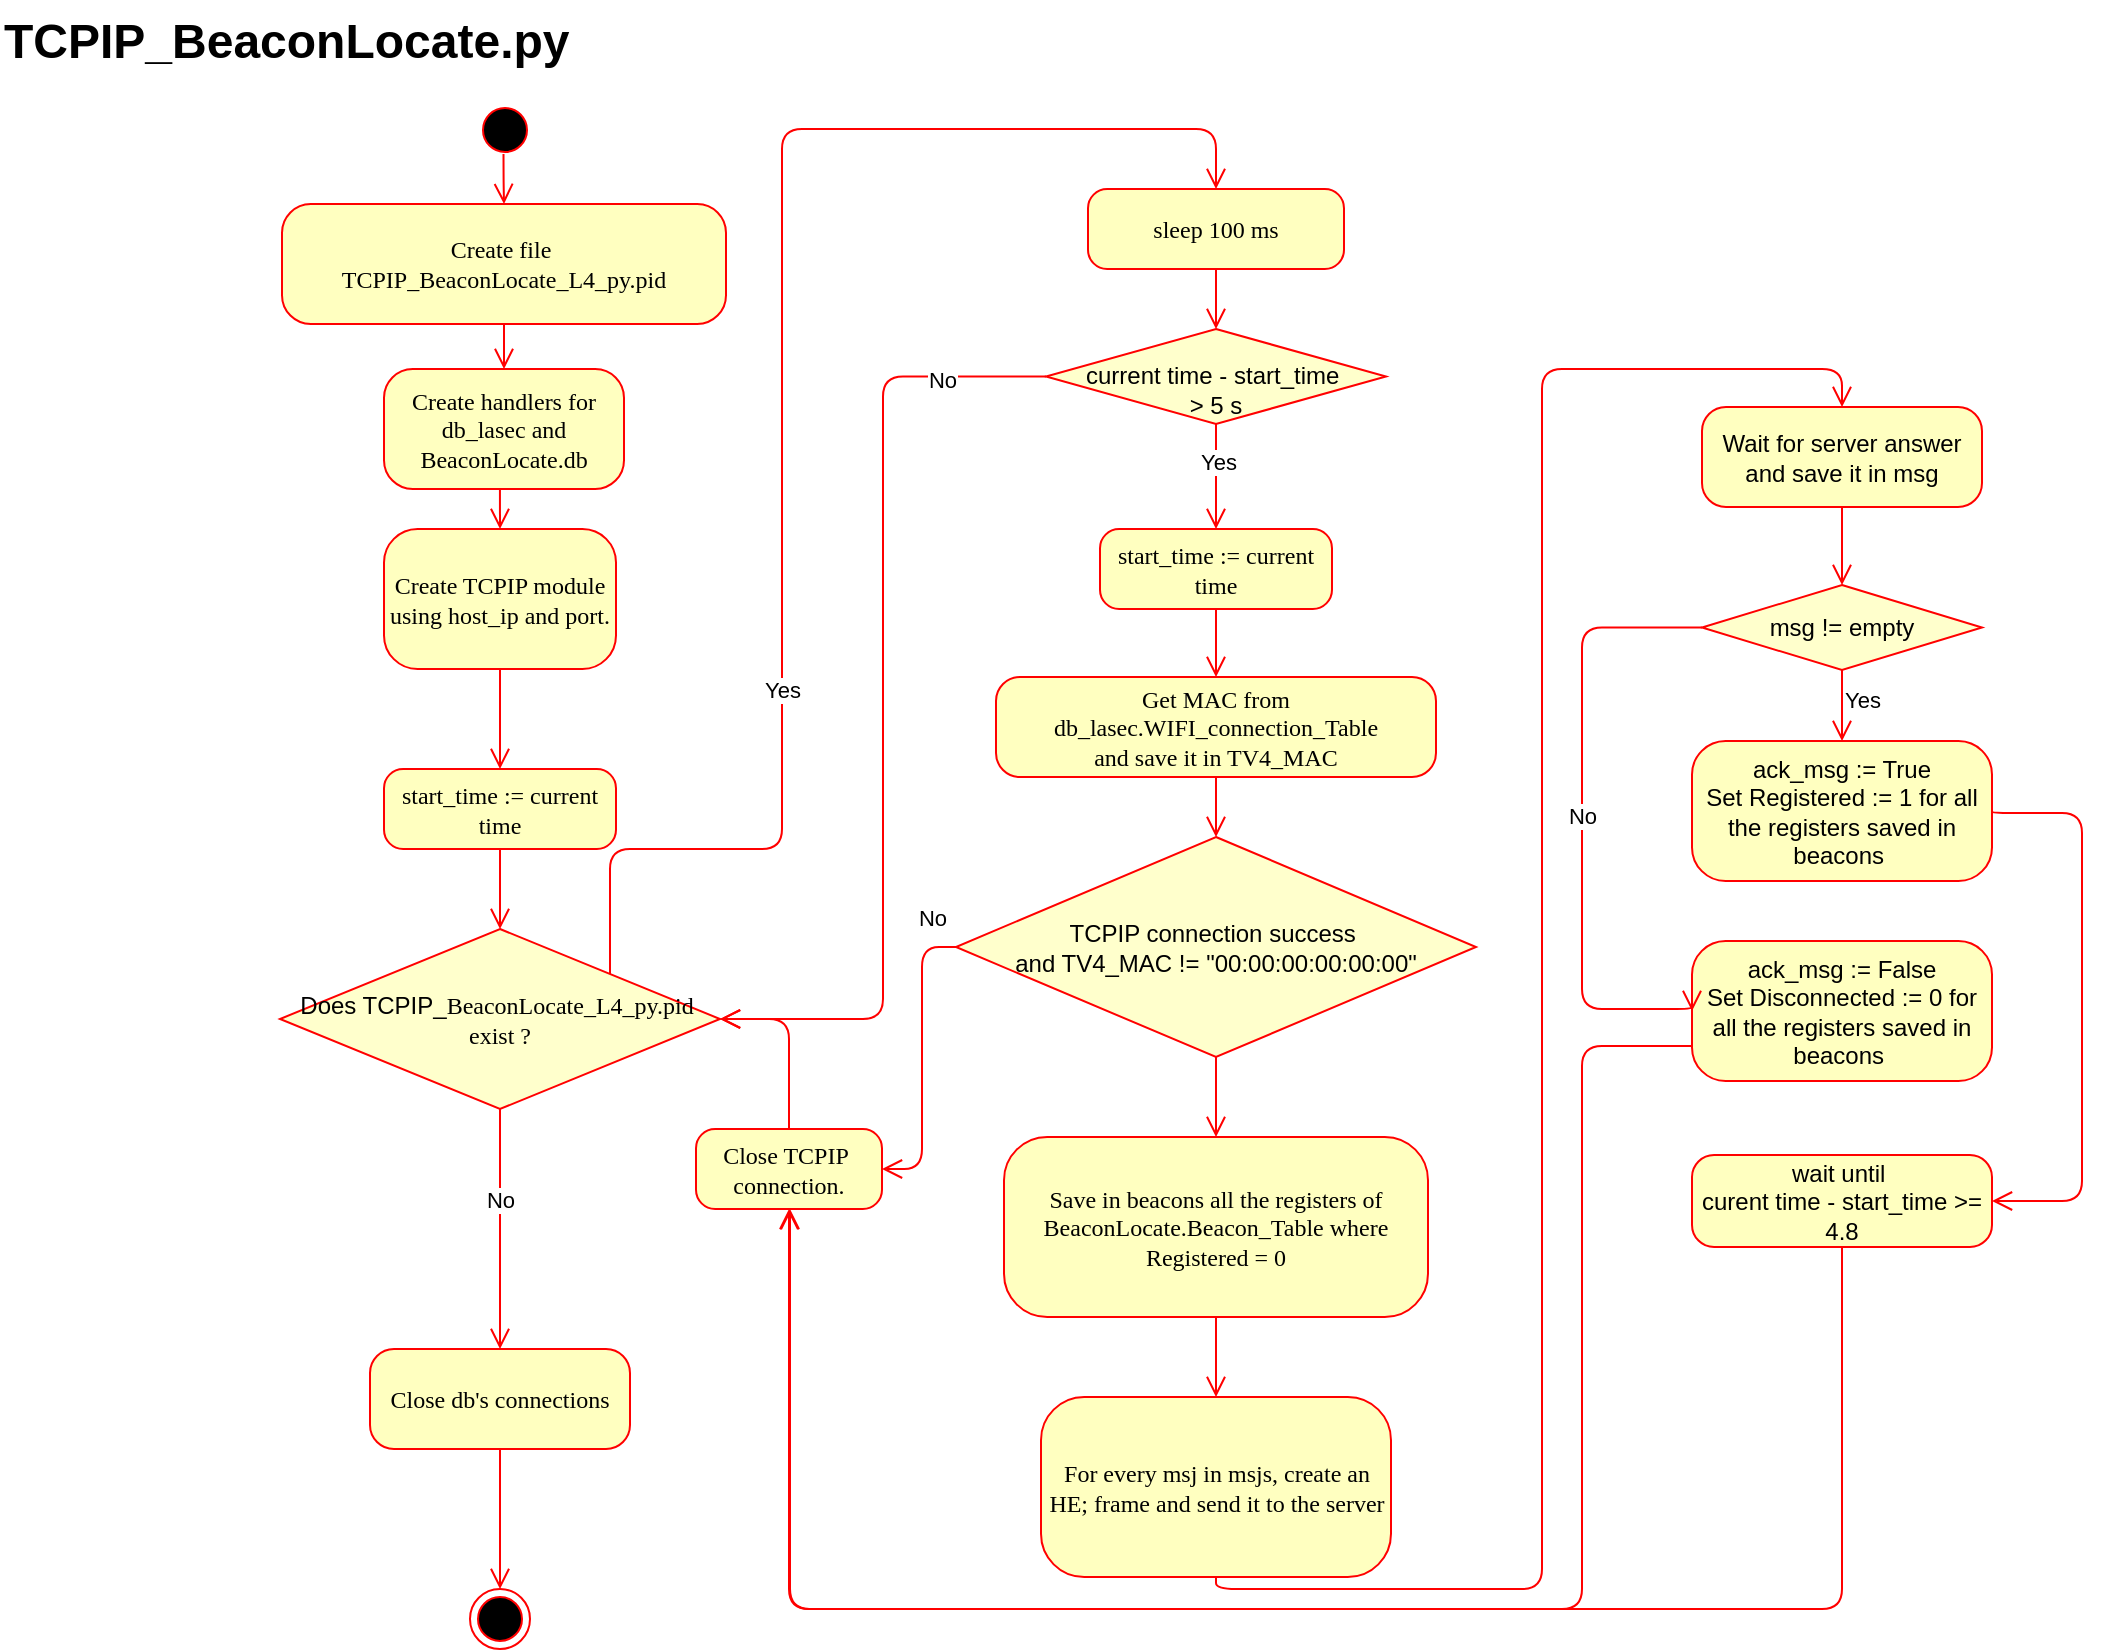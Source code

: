 <mxfile version="28.1.0">
  <diagram name="Page-1" id="58cdce13-f638-feb5-8d6f-7d28b1aa9fa0">
    <mxGraphModel dx="1134" dy="537" grid="1" gridSize="10" guides="1" tooltips="1" connect="1" arrows="1" fold="1" page="1" pageScale="1" pageWidth="1100" pageHeight="850" background="none" math="0" shadow="0">
      <root>
        <mxCell id="0" />
        <mxCell id="1" parent="0" />
        <mxCell id="382b91b5511bd0f7-1" value="" style="ellipse;html=1;shape=startState;fillColor=#000000;strokeColor=#ff0000;rounded=1;shadow=0;comic=0;labelBackgroundColor=none;fontFamily=Verdana;fontSize=12;fontColor=#000000;align=center;direction=south;" parent="1" vertex="1">
          <mxGeometry x="237.5" y="50" width="30" height="30" as="geometry" />
        </mxCell>
        <mxCell id="382b91b5511bd0f7-6" value="Create handlers for db_lasec and BeaconLocate.db" style="rounded=1;whiteSpace=wrap;html=1;arcSize=24;fillColor=#ffffc0;strokeColor=#FF0000;shadow=0;comic=0;labelBackgroundColor=none;fontFamily=Verdana;fontSize=12;fontColor=#000000;align=center;" parent="1" vertex="1">
          <mxGeometry x="192" y="184.5" width="120" height="60" as="geometry" />
        </mxCell>
        <mxCell id="-b5_aeEiTCpsvocbng9k-2" value="Create file&amp;nbsp;&lt;div&gt;TCPIP_BeaconLocate_L4_py.pid&lt;/div&gt;" style="rounded=1;whiteSpace=wrap;html=1;arcSize=24;fillColor=#ffffc0;strokeColor=#ff0000;shadow=0;comic=0;labelBackgroundColor=none;fontFamily=Verdana;fontSize=12;fontColor=#000000;align=center;" parent="1" vertex="1">
          <mxGeometry x="141" y="102" width="222" height="60" as="geometry" />
        </mxCell>
        <mxCell id="-b5_aeEiTCpsvocbng9k-25" value="&lt;h1 style=&quot;margin-top: 0px;&quot;&gt;TCPIP_BeaconLocate.py&lt;/h1&gt;" style="text;html=1;whiteSpace=wrap;overflow=hidden;rounded=0;" parent="1" vertex="1">
          <mxGeometry width="320" height="50" as="geometry" />
        </mxCell>
        <mxCell id="FOoScroTNqUPBx7kzsJf-8" style="edgeStyle=orthogonalEdgeStyle;html=1;labelBackgroundColor=none;endArrow=open;endSize=8;strokeColor=#ff0000;fontFamily=Verdana;fontSize=12;align=left;exitX=0.902;exitY=0.525;exitDx=0;exitDy=0;entryX=0.5;entryY=0;entryDx=0;entryDy=0;exitPerimeter=0;" parent="1" source="382b91b5511bd0f7-1" target="-b5_aeEiTCpsvocbng9k-2" edge="1">
          <mxGeometry relative="1" as="geometry">
            <mxPoint x="250.39" y="80" as="sourcePoint" />
            <mxPoint x="250.39" y="118" as="targetPoint" />
          </mxGeometry>
        </mxCell>
        <mxCell id="FOoScroTNqUPBx7kzsJf-9" style="edgeStyle=orthogonalEdgeStyle;html=1;labelBackgroundColor=none;endArrow=open;endSize=8;strokeColor=#ff0000;fontFamily=Verdana;fontSize=12;align=left;exitX=0.5;exitY=1;exitDx=0;exitDy=0;entryX=0.5;entryY=0;entryDx=0;entryDy=0;" parent="1" source="-b5_aeEiTCpsvocbng9k-2" target="382b91b5511bd0f7-6" edge="1">
          <mxGeometry relative="1" as="geometry">
            <mxPoint x="317.5" y="207" as="sourcePoint" />
            <mxPoint x="317.5" y="245" as="targetPoint" />
          </mxGeometry>
        </mxCell>
        <mxCell id="FOoScroTNqUPBx7kzsJf-10" value="Create TCPIP module using host_ip and port." style="rounded=1;whiteSpace=wrap;html=1;arcSize=24;fillColor=#ffffc0;strokeColor=#FF0000;shadow=0;comic=0;labelBackgroundColor=none;fontFamily=Verdana;fontSize=12;fontColor=#000000;align=center;" parent="1" vertex="1">
          <mxGeometry x="192" y="264.5" width="116" height="70" as="geometry" />
        </mxCell>
        <mxCell id="FOoScroTNqUPBx7kzsJf-12" style="edgeStyle=orthogonalEdgeStyle;html=1;labelBackgroundColor=none;endArrow=open;endSize=8;strokeColor=#ff0000;fontFamily=Verdana;fontSize=12;align=left;exitX=0.483;exitY=0.996;exitDx=0;exitDy=0;entryX=0.5;entryY=0;entryDx=0;entryDy=0;exitPerimeter=0;" parent="1" source="382b91b5511bd0f7-6" target="FOoScroTNqUPBx7kzsJf-10" edge="1">
          <mxGeometry relative="1" as="geometry">
            <mxPoint x="249.86" y="290" as="sourcePoint" />
            <mxPoint x="249.86" y="330" as="targetPoint" />
          </mxGeometry>
        </mxCell>
        <mxCell id="FOoScroTNqUPBx7kzsJf-13" style="edgeStyle=orthogonalEdgeStyle;html=1;labelBackgroundColor=none;endArrow=open;endSize=8;strokeColor=#ff0000;fontFamily=Verdana;fontSize=12;align=left;exitX=0.5;exitY=1;exitDx=0;exitDy=0;entryX=0.5;entryY=0;entryDx=0;entryDy=0;" parent="1" source="FOoScroTNqUPBx7kzsJf-10" target="dgmD3xeiYTGedOPiwkHP-36" edge="1">
          <mxGeometry relative="1" as="geometry">
            <mxPoint x="249" y="400" as="sourcePoint" />
            <mxPoint x="250.0" y="364.5" as="targetPoint" />
          </mxGeometry>
        </mxCell>
        <mxCell id="dgmD3xeiYTGedOPiwkHP-1" value="&lt;div&gt;&lt;span style=&quot;background-color: transparent; color: light-dark(rgb(0, 0, 0), rgb(255, 255, 255));&quot;&gt;Does TCPIP_&lt;/span&gt;&lt;span style=&quot;background-color: transparent; color: light-dark(rgb(0, 0, 0), rgb(255, 255, 255)); font-family: Verdana;&quot;&gt;BeaconLocate_L4_py&lt;/span&gt;&lt;span style=&quot;background-color: transparent; color: light-dark(rgb(0, 0, 0), rgb(255, 255, 255)); font-family: Verdana;&quot;&gt;.pid&lt;/span&gt;&lt;span style=&quot;background-color: transparent; color: light-dark(rgb(0, 0, 0), rgb(255, 255, 255)); font-family: Verdana;&quot;&gt;&amp;nbsp;&lt;/span&gt;&lt;/div&gt;&lt;div&gt;&lt;span style=&quot;font-family: Verdana;&quot;&gt;exist ?&lt;/span&gt;&lt;/div&gt;" style="rhombus;whiteSpace=wrap;html=1;fillColor=#FFFFCC;strokeColor=#FF0000;" parent="1" vertex="1">
          <mxGeometry x="140" y="464.5" width="220" height="90" as="geometry" />
        </mxCell>
        <mxCell id="dgmD3xeiYTGedOPiwkHP-4" value="Close db&#39;s connections" style="rounded=1;whiteSpace=wrap;html=1;arcSize=24;fillColor=#ffffc0;strokeColor=#ff0000;shadow=0;comic=0;labelBackgroundColor=none;fontFamily=Verdana;fontSize=12;fontColor=#000000;align=center;" parent="1" vertex="1">
          <mxGeometry x="185" y="674.5" width="130" height="50" as="geometry" />
        </mxCell>
        <mxCell id="dgmD3xeiYTGedOPiwkHP-6" style="edgeStyle=orthogonalEdgeStyle;html=1;labelBackgroundColor=none;endArrow=open;endSize=8;strokeColor=#ff0000;fontFamily=Verdana;fontSize=12;align=left;exitX=0.5;exitY=1;exitDx=0;exitDy=0;entryX=0.5;entryY=0;entryDx=0;entryDy=0;" parent="1" source="dgmD3xeiYTGedOPiwkHP-1" target="dgmD3xeiYTGedOPiwkHP-4" edge="1">
          <mxGeometry relative="1" as="geometry">
            <mxPoint x="360" y="643.5" as="sourcePoint" />
            <mxPoint x="360" y="679.5" as="targetPoint" />
            <Array as="points">
              <mxPoint x="250" y="624.5" />
              <mxPoint x="250" y="624.5" />
            </Array>
          </mxGeometry>
        </mxCell>
        <mxCell id="dgmD3xeiYTGedOPiwkHP-11" value="No" style="edgeLabel;html=1;align=center;verticalAlign=middle;resizable=0;points=[];" parent="dgmD3xeiYTGedOPiwkHP-6" vertex="1" connectable="0">
          <mxGeometry x="-0.187" relative="1" as="geometry">
            <mxPoint y="-4" as="offset" />
          </mxGeometry>
        </mxCell>
        <mxCell id="dgmD3xeiYTGedOPiwkHP-7" style="edgeStyle=orthogonalEdgeStyle;html=1;labelBackgroundColor=none;endArrow=open;endSize=8;strokeColor=#ff0000;fontFamily=Verdana;fontSize=12;align=left;exitX=0.5;exitY=1;exitDx=0;exitDy=0;entryX=0.5;entryY=0;entryDx=0;entryDy=0;" parent="1" source="dgmD3xeiYTGedOPiwkHP-4" target="dgmD3xeiYTGedOPiwkHP-9" edge="1">
          <mxGeometry relative="1" as="geometry">
            <mxPoint x="252" y="704.5" as="sourcePoint" />
            <mxPoint x="250" y="714.5" as="targetPoint" />
            <Array as="points">
              <mxPoint x="250" y="774.5" />
              <mxPoint x="250" y="774.5" />
            </Array>
          </mxGeometry>
        </mxCell>
        <mxCell id="dgmD3xeiYTGedOPiwkHP-9" value="" style="ellipse;html=1;shape=endState;fillColor=#000000;strokeColor=#ff0000;rounded=1;shadow=0;comic=0;labelBackgroundColor=none;fontFamily=Verdana;fontSize=12;fontColor=#000000;align=center;" parent="1" vertex="1">
          <mxGeometry x="235" y="794.5" width="30" height="30" as="geometry" />
        </mxCell>
        <mxCell id="dgmD3xeiYTGedOPiwkHP-12" value="Save in beacons all the registers of BeaconLocate.Beacon_Table where Registered = 0" style="rounded=1;whiteSpace=wrap;html=1;arcSize=24;fillColor=#ffffc0;strokeColor=#ff0000;shadow=0;comic=0;labelBackgroundColor=none;fontFamily=Verdana;fontSize=12;fontColor=#000000;align=center;" parent="1" vertex="1">
          <mxGeometry x="502" y="568.5" width="212" height="90" as="geometry" />
        </mxCell>
        <mxCell id="dgmD3xeiYTGedOPiwkHP-14" style="edgeStyle=orthogonalEdgeStyle;html=1;labelBackgroundColor=none;endArrow=open;endSize=8;strokeColor=#ff0000;fontFamily=Verdana;fontSize=12;align=left;entryX=0.5;entryY=0;entryDx=0;entryDy=0;exitX=1;exitY=0;exitDx=0;exitDy=0;" parent="1" source="dgmD3xeiYTGedOPiwkHP-1" target="EhQeAvUy5RUSxD8RvWDa-1" edge="1">
          <mxGeometry relative="1" as="geometry">
            <mxPoint x="361" y="571.5" as="sourcePoint" />
            <mxPoint x="531" y="520.5" as="targetPoint" />
            <Array as="points">
              <mxPoint x="305" y="424.5" />
              <mxPoint x="391" y="424.5" />
              <mxPoint x="391" y="64.5" />
              <mxPoint x="608" y="64.5" />
            </Array>
          </mxGeometry>
        </mxCell>
        <mxCell id="dgmD3xeiYTGedOPiwkHP-15" value="Yes" style="edgeLabel;html=1;align=center;verticalAlign=middle;resizable=0;points=[];" parent="dgmD3xeiYTGedOPiwkHP-14" vertex="1" connectable="0">
          <mxGeometry x="-0.069" y="3" relative="1" as="geometry">
            <mxPoint x="3" y="123" as="offset" />
          </mxGeometry>
        </mxCell>
        <mxCell id="dgmD3xeiYTGedOPiwkHP-17" style="edgeStyle=orthogonalEdgeStyle;html=1;labelBackgroundColor=none;endArrow=open;endSize=8;strokeColor=#ff0000;fontFamily=Verdana;fontSize=12;align=left;exitX=0.5;exitY=1;exitDx=0;exitDy=0;entryX=0.5;entryY=0;entryDx=0;entryDy=0;" parent="1" source="dgmD3xeiYTGedOPiwkHP-12" target="dgmD3xeiYTGedOPiwkHP-45" edge="1">
          <mxGeometry relative="1" as="geometry">
            <mxPoint x="621.48" y="573" as="sourcePoint" />
            <mxPoint x="601" y="614.5" as="targetPoint" />
          </mxGeometry>
        </mxCell>
        <mxCell id="dgmD3xeiYTGedOPiwkHP-36" value="start_time := current time" style="rounded=1;whiteSpace=wrap;html=1;arcSize=24;fillColor=#ffffc0;strokeColor=#FF0000;shadow=0;comic=0;labelBackgroundColor=none;fontFamily=Verdana;fontSize=12;fontColor=#000000;align=center;" parent="1" vertex="1">
          <mxGeometry x="192" y="384.5" width="116" height="40" as="geometry" />
        </mxCell>
        <mxCell id="dgmD3xeiYTGedOPiwkHP-38" style="edgeStyle=orthogonalEdgeStyle;html=1;labelBackgroundColor=none;endArrow=open;endSize=8;strokeColor=#ff0000;fontFamily=Verdana;fontSize=12;align=left;exitX=0.5;exitY=1;exitDx=0;exitDy=0;entryX=0.5;entryY=0;entryDx=0;entryDy=0;" parent="1" source="dgmD3xeiYTGedOPiwkHP-36" target="dgmD3xeiYTGedOPiwkHP-1" edge="1">
          <mxGeometry relative="1" as="geometry">
            <mxPoint x="344" y="506.5" as="sourcePoint" />
            <mxPoint x="344" y="536.5" as="targetPoint" />
            <Array as="points">
              <mxPoint x="250" y="464.5" />
            </Array>
          </mxGeometry>
        </mxCell>
        <mxCell id="dgmD3xeiYTGedOPiwkHP-45" value="For every msj in msjs, create an HE; frame and send it to the server" style="rounded=1;whiteSpace=wrap;html=1;arcSize=24;fillColor=#ffffc0;strokeColor=#ff0000;shadow=0;comic=0;labelBackgroundColor=none;fontFamily=Verdana;fontSize=12;fontColor=#000000;align=center;" parent="1" vertex="1">
          <mxGeometry x="520.5" y="698.5" width="175" height="90" as="geometry" />
        </mxCell>
        <mxCell id="dgmD3xeiYTGedOPiwkHP-46" style="edgeStyle=orthogonalEdgeStyle;html=1;labelBackgroundColor=none;endArrow=open;endSize=8;strokeColor=#ff0000;fontFamily=Verdana;fontSize=12;align=left;exitX=0.5;exitY=1;exitDx=0;exitDy=0;entryX=0.5;entryY=0;entryDx=0;entryDy=0;" parent="1" source="EhQeAvUy5RUSxD8RvWDa-9" target="dgmD3xeiYTGedOPiwkHP-12" edge="1">
          <mxGeometry relative="1" as="geometry">
            <mxPoint x="1002" y="507.5" as="sourcePoint" />
            <mxPoint x="1042" y="843" as="targetPoint" />
            <Array as="points">
              <mxPoint x="608" y="454.5" />
              <mxPoint x="608" y="454.5" />
            </Array>
          </mxGeometry>
        </mxCell>
        <mxCell id="dgmD3xeiYTGedOPiwkHP-48" value="Yes" style="edgeLabel;html=1;align=center;verticalAlign=middle;resizable=0;points=[];" parent="dgmD3xeiYTGedOPiwkHP-46" vertex="1" connectable="0">
          <mxGeometry x="-0.225" y="-1" relative="1" as="geometry">
            <mxPoint x="12" y="-1" as="offset" />
          </mxGeometry>
        </mxCell>
        <mxCell id="EhQeAvUy5RUSxD8RvWDa-1" value="sleep 100 ms" style="rounded=1;whiteSpace=wrap;html=1;arcSize=24;fillColor=#ffffc0;strokeColor=#ff0000;shadow=0;comic=0;labelBackgroundColor=none;fontFamily=Verdana;fontSize=12;fontColor=#000000;align=center;" parent="1" vertex="1">
          <mxGeometry x="544" y="94.5" width="128" height="40" as="geometry" />
        </mxCell>
        <mxCell id="EhQeAvUy5RUSxD8RvWDa-2" value="&lt;div&gt;&lt;br&gt;&lt;/div&gt;&lt;div&gt;current time - start_time&amp;nbsp;&lt;/div&gt;&lt;div&gt;&amp;gt; 5 s&lt;/div&gt;" style="rhombus;whiteSpace=wrap;html=1;fillColor=#FFFFCC;strokeColor=#FF0000;" parent="1" vertex="1">
          <mxGeometry x="523" y="164.5" width="170" height="47.5" as="geometry" />
        </mxCell>
        <mxCell id="EhQeAvUy5RUSxD8RvWDa-3" style="edgeStyle=orthogonalEdgeStyle;html=1;labelBackgroundColor=none;endArrow=open;endSize=8;strokeColor=#ff0000;fontFamily=Verdana;fontSize=12;align=left;exitX=0.5;exitY=1;exitDx=0;exitDy=0;entryX=0.5;entryY=0;entryDx=0;entryDy=0;" parent="1" source="EhQeAvUy5RUSxD8RvWDa-1" target="EhQeAvUy5RUSxD8RvWDa-2" edge="1">
          <mxGeometry relative="1" as="geometry">
            <mxPoint x="701" y="204.5" as="sourcePoint" />
            <mxPoint x="608" y="164.5" as="targetPoint" />
          </mxGeometry>
        </mxCell>
        <mxCell id="EhQeAvUy5RUSxD8RvWDa-4" value="Get MAC from db_lasec.WIFI_connection_Table&lt;div&gt;and save it in TV4_MAC&lt;/div&gt;" style="rounded=1;whiteSpace=wrap;html=1;arcSize=24;fillColor=#ffffc0;strokeColor=#ff0000;shadow=0;comic=0;labelBackgroundColor=none;fontFamily=Verdana;fontSize=12;fontColor=#000000;align=center;" parent="1" vertex="1">
          <mxGeometry x="498" y="338.5" width="220" height="50" as="geometry" />
        </mxCell>
        <mxCell id="EhQeAvUy5RUSxD8RvWDa-5" style="edgeStyle=orthogonalEdgeStyle;html=1;labelBackgroundColor=none;endArrow=open;endSize=8;strokeColor=#ff0000;fontFamily=Verdana;fontSize=12;align=left;exitX=0.5;exitY=1;exitDx=0;exitDy=0;entryX=0.5;entryY=0;entryDx=0;entryDy=0;" parent="1" source="EhQeAvUy5RUSxD8RvWDa-2" target="EhQeAvUy5RUSxD8RvWDa-31" edge="1">
          <mxGeometry relative="1" as="geometry">
            <mxPoint x="651" y="164.5" as="sourcePoint" />
            <mxPoint x="651" y="194.5" as="targetPoint" />
          </mxGeometry>
        </mxCell>
        <mxCell id="EhQeAvUy5RUSxD8RvWDa-6" value="Yes" style="edgeLabel;html=1;align=center;verticalAlign=middle;resizable=0;points=[];" parent="EhQeAvUy5RUSxD8RvWDa-5" vertex="1" connectable="0">
          <mxGeometry x="-0.3" y="1" relative="1" as="geometry">
            <mxPoint as="offset" />
          </mxGeometry>
        </mxCell>
        <mxCell id="EhQeAvUy5RUSxD8RvWDa-7" style="edgeStyle=orthogonalEdgeStyle;html=1;labelBackgroundColor=none;endArrow=open;endSize=8;strokeColor=#ff0000;fontFamily=Verdana;fontSize=12;align=left;exitX=0;exitY=0.5;exitDx=0;exitDy=0;entryX=1;entryY=0.5;entryDx=0;entryDy=0;" parent="1" source="EhQeAvUy5RUSxD8RvWDa-2" target="dgmD3xeiYTGedOPiwkHP-1" edge="1">
          <mxGeometry relative="1" as="geometry">
            <mxPoint x="451" y="304.5" as="sourcePoint" />
            <mxPoint x="451" y="334.5" as="targetPoint" />
          </mxGeometry>
        </mxCell>
        <mxCell id="EhQeAvUy5RUSxD8RvWDa-8" value="No" style="edgeLabel;html=1;align=center;verticalAlign=middle;resizable=0;points=[];" parent="EhQeAvUy5RUSxD8RvWDa-7" vertex="1" connectable="0">
          <mxGeometry x="-0.785" y="1" relative="1" as="geometry">
            <mxPoint as="offset" />
          </mxGeometry>
        </mxCell>
        <mxCell id="EhQeAvUy5RUSxD8RvWDa-9" value="&lt;div&gt;&lt;span style=&quot;background-color: transparent; color: light-dark(rgb(0, 0, 0), rgb(255, 255, 255));&quot;&gt;TCPIP connection success&amp;nbsp;&lt;/span&gt;&lt;/div&gt;&lt;div&gt;&lt;span style=&quot;background-color: transparent; color: light-dark(rgb(0, 0, 0), rgb(255, 255, 255));&quot;&gt;and TV4_MAC != &quot;00:00:00:00:00:00&quot;&lt;/span&gt;&lt;/div&gt;" style="rhombus;whiteSpace=wrap;html=1;fillColor=#FFFFCC;strokeColor=#FF0000;" parent="1" vertex="1">
          <mxGeometry x="478" y="418.5" width="260" height="110" as="geometry" />
        </mxCell>
        <mxCell id="EhQeAvUy5RUSxD8RvWDa-11" style="edgeStyle=orthogonalEdgeStyle;html=1;labelBackgroundColor=none;endArrow=open;endSize=8;strokeColor=#ff0000;fontFamily=Verdana;fontSize=12;align=left;entryX=0.5;entryY=0;entryDx=0;entryDy=0;exitX=0.5;exitY=1;exitDx=0;exitDy=0;" parent="1" source="EhQeAvUy5RUSxD8RvWDa-4" target="EhQeAvUy5RUSxD8RvWDa-9" edge="1">
          <mxGeometry relative="1" as="geometry">
            <mxPoint x="599" y="304.5" as="sourcePoint" />
            <mxPoint x="822" y="256.5" as="targetPoint" />
          </mxGeometry>
        </mxCell>
        <mxCell id="EhQeAvUy5RUSxD8RvWDa-13" style="edgeStyle=orthogonalEdgeStyle;html=1;labelBackgroundColor=none;endArrow=open;endSize=8;strokeColor=#ff0000;fontFamily=Verdana;fontSize=12;align=left;entryX=1;entryY=0.5;entryDx=0;entryDy=0;exitX=0;exitY=0.5;exitDx=0;exitDy=0;" parent="1" source="EhQeAvUy5RUSxD8RvWDa-9" target="EhQeAvUy5RUSxD8RvWDa-27" edge="1">
          <mxGeometry relative="1" as="geometry">
            <mxPoint x="781" y="334.5" as="sourcePoint" />
            <mxPoint x="781" y="364.5" as="targetPoint" />
            <Array as="points">
              <mxPoint x="461" y="473.5" />
              <mxPoint x="461" y="584.5" />
            </Array>
          </mxGeometry>
        </mxCell>
        <mxCell id="EhQeAvUy5RUSxD8RvWDa-14" value="No" style="edgeLabel;html=1;align=center;verticalAlign=middle;resizable=0;points=[];" parent="EhQeAvUy5RUSxD8RvWDa-13" vertex="1" connectable="0">
          <mxGeometry x="-0.839" y="3" relative="1" as="geometry">
            <mxPoint y="-18" as="offset" />
          </mxGeometry>
        </mxCell>
        <mxCell id="EhQeAvUy5RUSxD8RvWDa-17" value="msg != empty" style="rhombus;whiteSpace=wrap;html=1;fillColor=#FFFFCC;strokeColor=#FF0000;" parent="1" vertex="1">
          <mxGeometry x="851" y="292.5" width="140" height="42.5" as="geometry" />
        </mxCell>
        <mxCell id="EhQeAvUy5RUSxD8RvWDa-18" value="&lt;span style=&quot;font-family: Helvetica;&quot;&gt;Wait for server answer and save it in msg&lt;/span&gt;" style="rounded=1;whiteSpace=wrap;html=1;arcSize=24;fillColor=#ffffc0;strokeColor=#ff0000;shadow=0;comic=0;labelBackgroundColor=none;fontFamily=Verdana;fontSize=12;fontColor=#000000;align=center;" parent="1" vertex="1">
          <mxGeometry x="851" y="203.5" width="140" height="50" as="geometry" />
        </mxCell>
        <mxCell id="EhQeAvUy5RUSxD8RvWDa-19" style="edgeStyle=orthogonalEdgeStyle;html=1;labelBackgroundColor=none;endArrow=open;endSize=8;strokeColor=#ff0000;fontFamily=Verdana;fontSize=12;align=left;exitX=0.5;exitY=1;exitDx=0;exitDy=0;entryX=0.5;entryY=0;entryDx=0;entryDy=0;" parent="1" source="dgmD3xeiYTGedOPiwkHP-45" target="EhQeAvUy5RUSxD8RvWDa-18" edge="1">
          <mxGeometry relative="1" as="geometry">
            <mxPoint x="821" y="674.5" as="sourcePoint" />
            <mxPoint x="821" y="714.5" as="targetPoint" />
            <Array as="points">
              <mxPoint x="608" y="794.5" />
              <mxPoint x="771" y="794.5" />
              <mxPoint x="771" y="184.5" />
              <mxPoint x="921" y="184.5" />
            </Array>
          </mxGeometry>
        </mxCell>
        <mxCell id="EhQeAvUy5RUSxD8RvWDa-20" style="edgeStyle=orthogonalEdgeStyle;html=1;labelBackgroundColor=none;endArrow=open;endSize=8;strokeColor=#ff0000;fontFamily=Verdana;fontSize=12;align=left;exitX=0.5;exitY=1;exitDx=0;exitDy=0;" parent="1" source="EhQeAvUy5RUSxD8RvWDa-18" target="EhQeAvUy5RUSxD8RvWDa-17" edge="1">
          <mxGeometry relative="1" as="geometry">
            <mxPoint x="791" y="294.5" as="sourcePoint" />
            <mxPoint x="791" y="324.5" as="targetPoint" />
          </mxGeometry>
        </mxCell>
        <mxCell id="EhQeAvUy5RUSxD8RvWDa-21" value="&lt;span style=&quot;font-family: Helvetica;&quot;&gt;ack_msg := True&lt;/span&gt;&lt;div&gt;&lt;font face=&quot;Helvetica&quot;&gt;Set Registered := 1 for all the registers saved in beacons&amp;nbsp;&lt;/font&gt;&lt;/div&gt;" style="rounded=1;whiteSpace=wrap;html=1;arcSize=24;fillColor=#ffffc0;strokeColor=#ff0000;shadow=0;comic=0;labelBackgroundColor=none;fontFamily=Verdana;fontSize=12;fontColor=#000000;align=center;" parent="1" vertex="1">
          <mxGeometry x="846" y="370.5" width="150" height="70" as="geometry" />
        </mxCell>
        <mxCell id="EhQeAvUy5RUSxD8RvWDa-22" value="&lt;span style=&quot;font-family: Helvetica;&quot;&gt;ack_msg := False&lt;/span&gt;&lt;div&gt;&lt;font face=&quot;Helvetica&quot;&gt;Set Disconnected := 0 for all the registers saved in beacons&amp;nbsp;&lt;/font&gt;&lt;/div&gt;" style="rounded=1;whiteSpace=wrap;html=1;arcSize=24;fillColor=#ffffc0;strokeColor=#ff0000;shadow=0;comic=0;labelBackgroundColor=none;fontFamily=Verdana;fontSize=12;fontColor=#000000;align=center;" parent="1" vertex="1">
          <mxGeometry x="846" y="470.5" width="150" height="70" as="geometry" />
        </mxCell>
        <mxCell id="EhQeAvUy5RUSxD8RvWDa-23" style="edgeStyle=orthogonalEdgeStyle;html=1;labelBackgroundColor=none;endArrow=open;endSize=8;strokeColor=#ff0000;fontFamily=Verdana;fontSize=12;align=left;exitX=0.5;exitY=1;exitDx=0;exitDy=0;entryX=0.5;entryY=0;entryDx=0;entryDy=0;" parent="1" source="EhQeAvUy5RUSxD8RvWDa-17" target="EhQeAvUy5RUSxD8RvWDa-21" edge="1">
          <mxGeometry relative="1" as="geometry">
            <mxPoint x="1021" y="224.5" as="sourcePoint" />
            <mxPoint x="1021" y="274.5" as="targetPoint" />
          </mxGeometry>
        </mxCell>
        <mxCell id="EhQeAvUy5RUSxD8RvWDa-24" value="Yes" style="edgeLabel;html=1;align=center;verticalAlign=middle;resizable=0;points=[];" parent="EhQeAvUy5RUSxD8RvWDa-23" vertex="1" connectable="0">
          <mxGeometry x="-0.188" y="-1" relative="1" as="geometry">
            <mxPoint x="11" as="offset" />
          </mxGeometry>
        </mxCell>
        <mxCell id="EhQeAvUy5RUSxD8RvWDa-25" style="edgeStyle=orthogonalEdgeStyle;html=1;labelBackgroundColor=none;endArrow=open;endSize=8;strokeColor=#ff0000;fontFamily=Verdana;fontSize=12;align=left;exitX=0;exitY=0.5;exitDx=0;exitDy=0;entryX=0;entryY=0.5;entryDx=0;entryDy=0;" parent="1" source="EhQeAvUy5RUSxD8RvWDa-17" target="EhQeAvUy5RUSxD8RvWDa-22" edge="1">
          <mxGeometry relative="1" as="geometry">
            <mxPoint x="851" y="192.75" as="sourcePoint" />
            <mxPoint x="846" y="384.5" as="targetPoint" />
            <Array as="points">
              <mxPoint x="791" y="313.5" />
              <mxPoint x="791" y="504.5" />
              <mxPoint x="846" y="504.5" />
            </Array>
          </mxGeometry>
        </mxCell>
        <mxCell id="EhQeAvUy5RUSxD8RvWDa-26" value="No" style="edgeLabel;html=1;align=center;verticalAlign=middle;resizable=0;points=[];" parent="EhQeAvUy5RUSxD8RvWDa-25" vertex="1" connectable="0">
          <mxGeometry x="-0.006" relative="1" as="geometry">
            <mxPoint y="1" as="offset" />
          </mxGeometry>
        </mxCell>
        <mxCell id="EhQeAvUy5RUSxD8RvWDa-27" value="Close TCPIP&amp;nbsp;&lt;div&gt;connection.&lt;/div&gt;" style="rounded=1;whiteSpace=wrap;html=1;arcSize=24;fillColor=#ffffc0;strokeColor=#ff0000;shadow=0;comic=0;labelBackgroundColor=none;fontFamily=Verdana;fontSize=12;fontColor=#000000;align=center;" parent="1" vertex="1">
          <mxGeometry x="348" y="564.5" width="93" height="40" as="geometry" />
        </mxCell>
        <mxCell id="EhQeAvUy5RUSxD8RvWDa-28" style="edgeStyle=orthogonalEdgeStyle;html=1;labelBackgroundColor=none;endArrow=open;endSize=8;strokeColor=#ff0000;fontFamily=Verdana;fontSize=12;align=left;entryX=1;entryY=0.5;entryDx=0;entryDy=0;exitX=0.5;exitY=0;exitDx=0;exitDy=0;" parent="1" source="EhQeAvUy5RUSxD8RvWDa-27" target="dgmD3xeiYTGedOPiwkHP-1" edge="1">
          <mxGeometry relative="1" as="geometry">
            <mxPoint x="528" y="564.5" as="sourcePoint" />
            <mxPoint x="491" y="759.5" as="targetPoint" />
            <Array as="points">
              <mxPoint x="395" y="509.5" />
            </Array>
          </mxGeometry>
        </mxCell>
        <mxCell id="EhQeAvUy5RUSxD8RvWDa-30" style="edgeStyle=orthogonalEdgeStyle;html=1;labelBackgroundColor=none;endArrow=open;endSize=8;strokeColor=#ff0000;fontFamily=Verdana;fontSize=12;align=left;exitX=0;exitY=0.75;exitDx=0;exitDy=0;entryX=0.5;entryY=1;entryDx=0;entryDy=0;" parent="1" source="EhQeAvUy5RUSxD8RvWDa-22" target="EhQeAvUy5RUSxD8RvWDa-27" edge="1">
          <mxGeometry relative="1" as="geometry">
            <mxPoint x="821" y="594.5" as="sourcePoint" />
            <mxPoint x="821" y="634.5" as="targetPoint" />
            <Array as="points">
              <mxPoint x="791" y="523.5" />
              <mxPoint x="791" y="804.5" />
              <mxPoint x="395" y="804.5" />
            </Array>
          </mxGeometry>
        </mxCell>
        <mxCell id="EhQeAvUy5RUSxD8RvWDa-31" value="start_time := current time" style="rounded=1;whiteSpace=wrap;html=1;arcSize=24;fillColor=#ffffc0;strokeColor=#FF0000;shadow=0;comic=0;labelBackgroundColor=none;fontFamily=Verdana;fontSize=12;fontColor=#000000;align=center;" parent="1" vertex="1">
          <mxGeometry x="550" y="264.5" width="116" height="40" as="geometry" />
        </mxCell>
        <mxCell id="EhQeAvUy5RUSxD8RvWDa-32" style="edgeStyle=orthogonalEdgeStyle;html=1;labelBackgroundColor=none;endArrow=open;endSize=8;strokeColor=#ff0000;fontFamily=Verdana;fontSize=12;align=left;entryX=0.5;entryY=0;entryDx=0;entryDy=0;exitX=0.5;exitY=1;exitDx=0;exitDy=0;" parent="1" source="EhQeAvUy5RUSxD8RvWDa-31" target="EhQeAvUy5RUSxD8RvWDa-4" edge="1">
          <mxGeometry relative="1" as="geometry">
            <mxPoint x="731" y="264.5" as="sourcePoint" />
            <mxPoint x="731" y="294.5" as="targetPoint" />
          </mxGeometry>
        </mxCell>
        <mxCell id="EhQeAvUy5RUSxD8RvWDa-33" value="&lt;font face=&quot;Helvetica&quot;&gt;wait until&amp;nbsp;&lt;/font&gt;&lt;div&gt;&lt;font face=&quot;Helvetica&quot;&gt;curent time - start_time &amp;gt;= 4.8&lt;/font&gt;&lt;/div&gt;" style="rounded=1;whiteSpace=wrap;html=1;arcSize=24;fillColor=#ffffc0;strokeColor=#ff0000;shadow=0;comic=0;labelBackgroundColor=none;fontFamily=Verdana;fontSize=12;fontColor=#000000;align=center;" parent="1" vertex="1">
          <mxGeometry x="846" y="577.5" width="150" height="46" as="geometry" />
        </mxCell>
        <mxCell id="EhQeAvUy5RUSxD8RvWDa-34" style="edgeStyle=orthogonalEdgeStyle;html=1;labelBackgroundColor=none;endArrow=open;endSize=8;strokeColor=#ff0000;fontFamily=Verdana;fontSize=12;align=left;exitX=1;exitY=0.5;exitDx=0;exitDy=0;entryX=1;entryY=0.5;entryDx=0;entryDy=0;" parent="1" source="EhQeAvUy5RUSxD8RvWDa-21" target="EhQeAvUy5RUSxD8RvWDa-33" edge="1">
          <mxGeometry relative="1" as="geometry">
            <mxPoint x="1041" y="374.75" as="sourcePoint" />
            <mxPoint x="1036" y="566.5" as="targetPoint" />
            <Array as="points">
              <mxPoint x="1041" y="406.5" />
              <mxPoint x="1041" y="600.5" />
            </Array>
          </mxGeometry>
        </mxCell>
        <mxCell id="EhQeAvUy5RUSxD8RvWDa-36" style="edgeStyle=orthogonalEdgeStyle;html=1;labelBackgroundColor=none;endArrow=open;endSize=8;strokeColor=#ff0000;fontFamily=Verdana;fontSize=12;align=left;exitX=0.5;exitY=1;exitDx=0;exitDy=0;entryX=0.5;entryY=1;entryDx=0;entryDy=0;" parent="1" source="EhQeAvUy5RUSxD8RvWDa-33" target="EhQeAvUy5RUSxD8RvWDa-27" edge="1">
          <mxGeometry relative="1" as="geometry">
            <mxPoint x="1302" y="614.5" as="sourcePoint" />
            <mxPoint x="431" y="654.5" as="targetPoint" />
            <Array as="points">
              <mxPoint x="921" y="804.5" />
              <mxPoint x="395" y="804.5" />
              <mxPoint x="395" y="604.5" />
            </Array>
          </mxGeometry>
        </mxCell>
      </root>
    </mxGraphModel>
  </diagram>
</mxfile>
